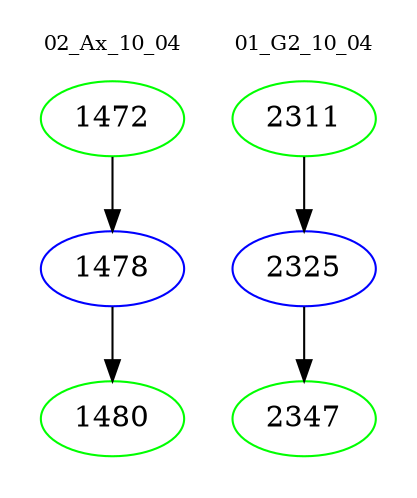digraph{
subgraph cluster_0 {
color = white
label = "02_Ax_10_04";
fontsize=10;
T0_1472 [label="1472", color="green"]
T0_1472 -> T0_1478 [color="black"]
T0_1478 [label="1478", color="blue"]
T0_1478 -> T0_1480 [color="black"]
T0_1480 [label="1480", color="green"]
}
subgraph cluster_1 {
color = white
label = "01_G2_10_04";
fontsize=10;
T1_2311 [label="2311", color="green"]
T1_2311 -> T1_2325 [color="black"]
T1_2325 [label="2325", color="blue"]
T1_2325 -> T1_2347 [color="black"]
T1_2347 [label="2347", color="green"]
}
}
